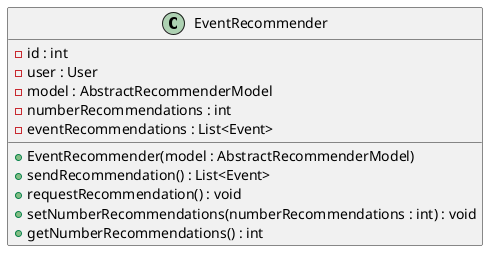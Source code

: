 @startuml EventRecommender
class EventRecommender {
    - id : int
    - user : User
    - model : AbstractRecommenderModel
    - numberRecommendations : int
    - eventRecommendations : List<Event>
    + EventRecommender(model : AbstractRecommenderModel)
    + sendRecommendation() : List<Event>
    + requestRecommendation() : void
    + setNumberRecommendations(numberRecommendations : int) : void
    + getNumberRecommendations() : int
}
@enduml
